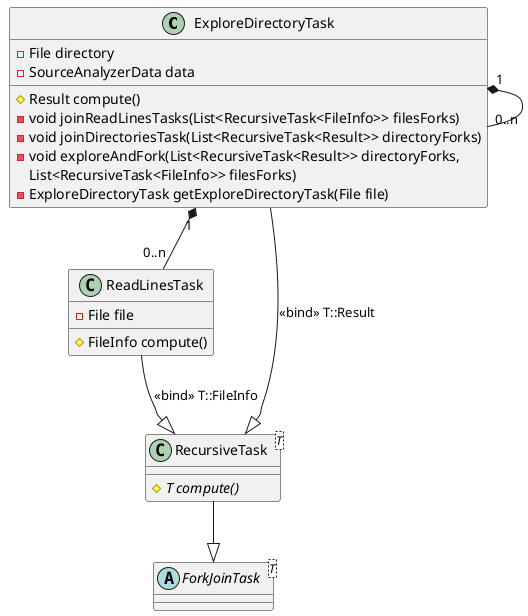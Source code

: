 @startuml

class ExploreDirectoryTask {
    {field} - File directory
    - SourceAnalyzerData data
    # Result compute()
    - void joinReadLinesTasks(List<RecursiveTask<FileInfo>> filesForks)
    - void joinDirectoriesTask(List<RecursiveTask<Result>> directoryForks)
    - void exploreAndFork(List<RecursiveTask<Result>> directoryForks, 
    List<RecursiveTask<FileInfo>> filesForks)
    - ExploreDirectoryTask getExploreDirectoryTask(File file)
} 

class ReadLinesTask {
    {field} - File file
    # FileInfo compute()
}

class RecursiveTask<T> {
    # T {abstract} compute()
}
abstract class ForkJoinTask<T> {}

ExploreDirectoryTask "1" *-- "0..n" ReadLinesTask
ExploreDirectoryTask "1" *-- "0..n" ExploreDirectoryTask
ReadLinesTask --|> RecursiveTask : <<bind>> T::FileInfo

ExploreDirectoryTask --|> RecursiveTask : <<bind>> T::Result
RecursiveTask --|> ForkJoinTask

@enduml